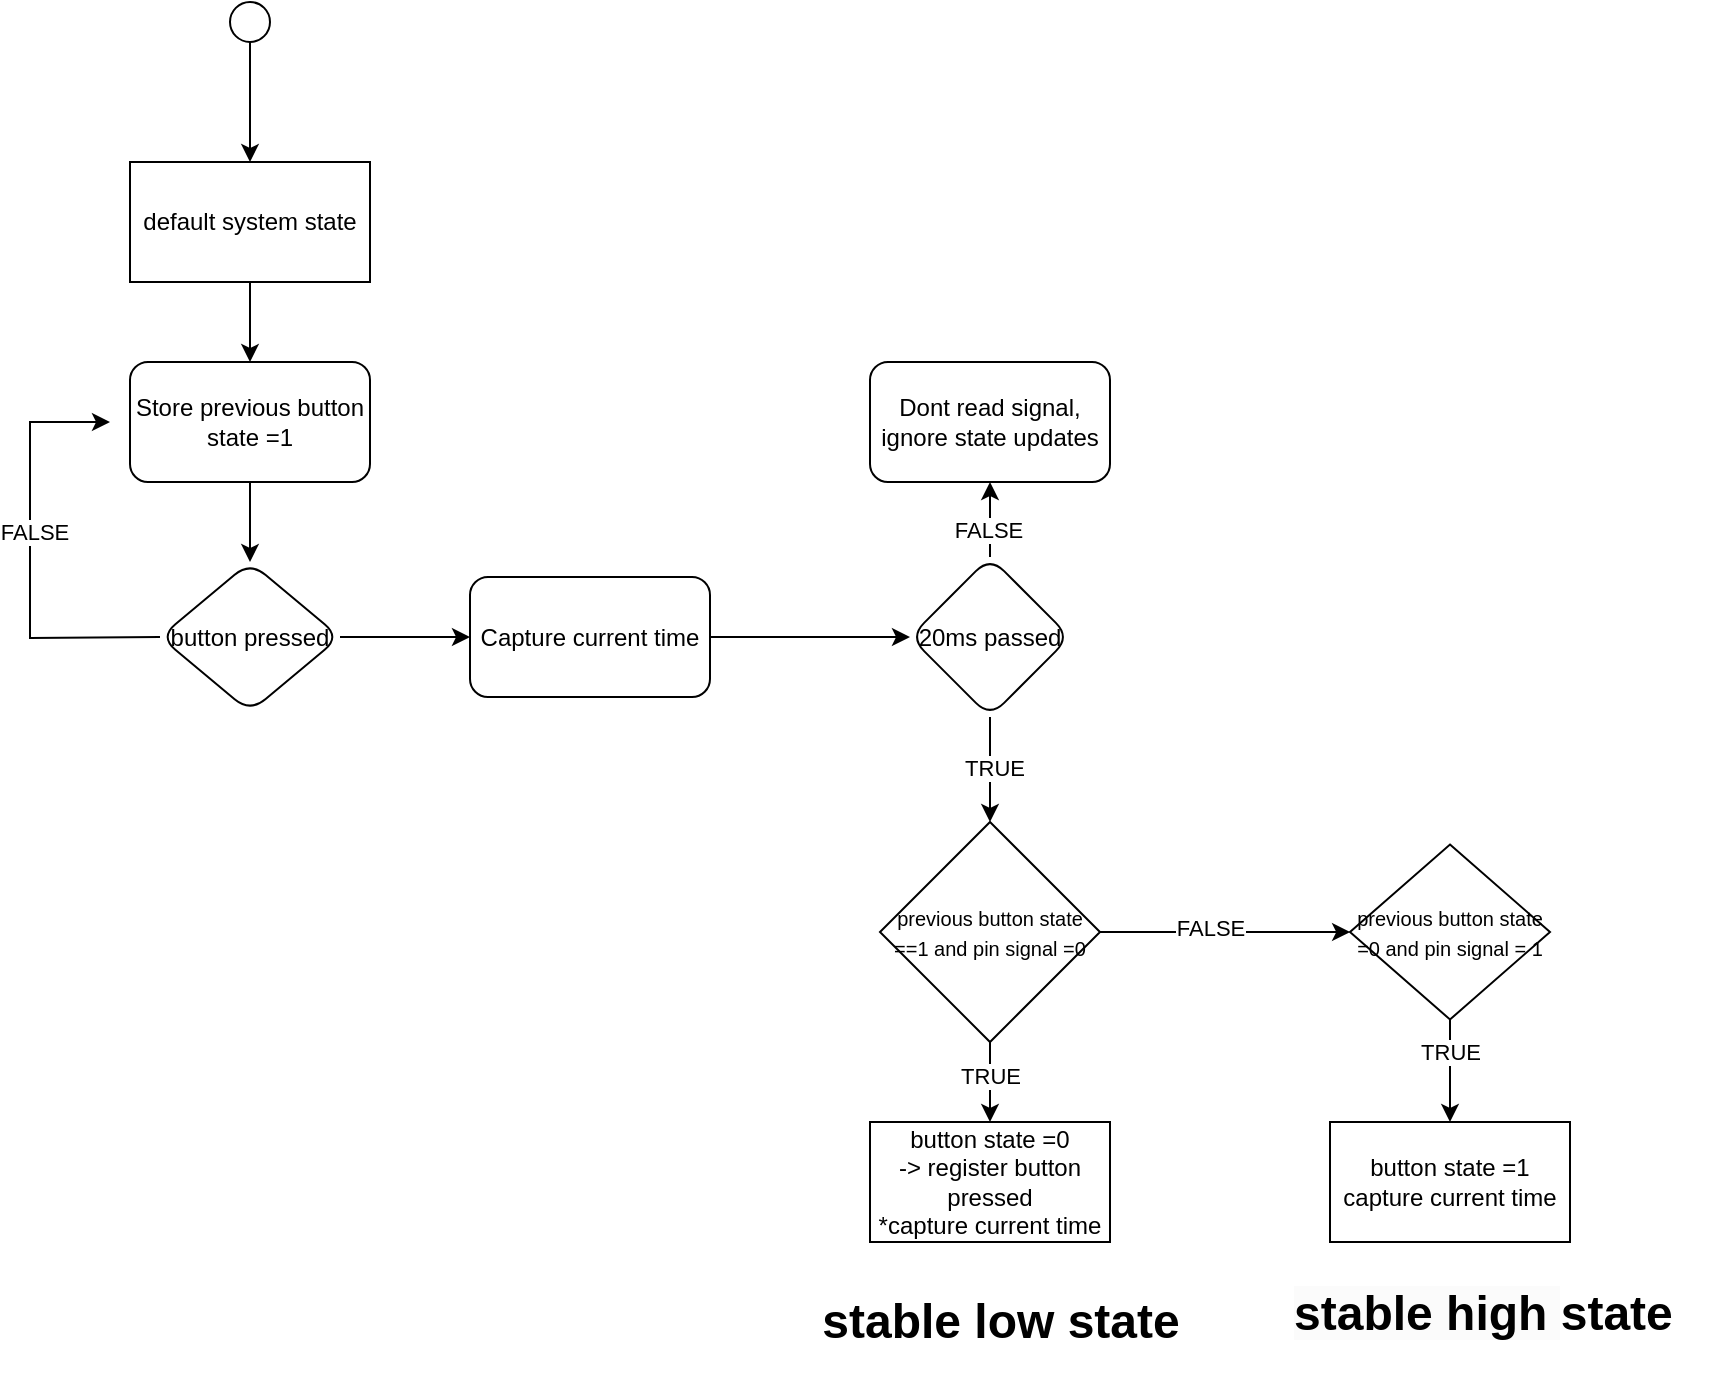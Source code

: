 <mxfile version="24.1.0" type="device">
  <diagram name="Page-1" id="7e0a89b8-554c-2b80-1dc8-d5c74ca68de4">
    <mxGraphModel dx="1120" dy="572" grid="1" gridSize="10" guides="1" tooltips="1" connect="1" arrows="1" fold="1" page="1" pageScale="1" pageWidth="1100" pageHeight="850" background="none" math="0" shadow="0">
      <root>
        <mxCell id="0" />
        <mxCell id="1" parent="0" />
        <mxCell id="PLWNsztE8Judn4N5iZ9i-6" value="" style="edgeStyle=orthogonalEdgeStyle;rounded=0;orthogonalLoop=1;jettySize=auto;html=1;" edge="1" parent="1" source="PLWNsztE8Judn4N5iZ9i-2">
          <mxGeometry relative="1" as="geometry">
            <mxPoint x="290" y="250" as="targetPoint" />
          </mxGeometry>
        </mxCell>
        <mxCell id="PLWNsztE8Judn4N5iZ9i-2" value="default system state" style="rounded=0;whiteSpace=wrap;html=1;" vertex="1" parent="1">
          <mxGeometry x="230" y="150" width="120" height="60" as="geometry" />
        </mxCell>
        <mxCell id="PLWNsztE8Judn4N5iZ9i-4" value="" style="edgeStyle=orthogonalEdgeStyle;rounded=0;orthogonalLoop=1;jettySize=auto;html=1;" edge="1" parent="1" source="PLWNsztE8Judn4N5iZ9i-3" target="PLWNsztE8Judn4N5iZ9i-2">
          <mxGeometry relative="1" as="geometry" />
        </mxCell>
        <mxCell id="PLWNsztE8Judn4N5iZ9i-3" value="" style="ellipse;whiteSpace=wrap;html=1;aspect=fixed;" vertex="1" parent="1">
          <mxGeometry x="280" y="70" width="20" height="20" as="geometry" />
        </mxCell>
        <mxCell id="PLWNsztE8Judn4N5iZ9i-15" value="" style="edgeStyle=orthogonalEdgeStyle;rounded=0;orthogonalLoop=1;jettySize=auto;html=1;" edge="1" parent="1" source="PLWNsztE8Judn4N5iZ9i-13" target="PLWNsztE8Judn4N5iZ9i-14">
          <mxGeometry relative="1" as="geometry" />
        </mxCell>
        <mxCell id="PLWNsztE8Judn4N5iZ9i-13" value="Store previous button state =1" style="rounded=1;whiteSpace=wrap;html=1;" vertex="1" parent="1">
          <mxGeometry x="230" y="250" width="120" height="60" as="geometry" />
        </mxCell>
        <mxCell id="PLWNsztE8Judn4N5iZ9i-19" value="" style="edgeStyle=orthogonalEdgeStyle;rounded=0;orthogonalLoop=1;jettySize=auto;html=1;" edge="1" parent="1" source="PLWNsztE8Judn4N5iZ9i-14" target="PLWNsztE8Judn4N5iZ9i-18">
          <mxGeometry relative="1" as="geometry" />
        </mxCell>
        <mxCell id="PLWNsztE8Judn4N5iZ9i-14" value="button pressed" style="rhombus;whiteSpace=wrap;html=1;rounded=1;" vertex="1" parent="1">
          <mxGeometry x="245" y="350" width="90" height="75" as="geometry" />
        </mxCell>
        <mxCell id="PLWNsztE8Judn4N5iZ9i-16" value="" style="endArrow=classic;html=1;rounded=0;exitX=0;exitY=0.5;exitDx=0;exitDy=0;" edge="1" parent="1" source="PLWNsztE8Judn4N5iZ9i-14">
          <mxGeometry width="50" height="50" relative="1" as="geometry">
            <mxPoint x="520" y="320" as="sourcePoint" />
            <mxPoint x="220" y="280" as="targetPoint" />
            <Array as="points">
              <mxPoint x="180" y="388" />
              <mxPoint x="180" y="280" />
            </Array>
          </mxGeometry>
        </mxCell>
        <mxCell id="PLWNsztE8Judn4N5iZ9i-17" value="FALSE" style="edgeLabel;html=1;align=center;verticalAlign=middle;resizable=0;points=[];" vertex="1" connectable="0" parent="PLWNsztE8Judn4N5iZ9i-16">
          <mxGeometry x="0.108" y="-2" relative="1" as="geometry">
            <mxPoint as="offset" />
          </mxGeometry>
        </mxCell>
        <mxCell id="PLWNsztE8Judn4N5iZ9i-21" value="" style="edgeStyle=orthogonalEdgeStyle;rounded=0;orthogonalLoop=1;jettySize=auto;html=1;" edge="1" parent="1" source="PLWNsztE8Judn4N5iZ9i-18" target="PLWNsztE8Judn4N5iZ9i-20">
          <mxGeometry relative="1" as="geometry" />
        </mxCell>
        <mxCell id="PLWNsztE8Judn4N5iZ9i-18" value="Capture current time" style="whiteSpace=wrap;html=1;rounded=1;" vertex="1" parent="1">
          <mxGeometry x="400" y="357.5" width="120" height="60" as="geometry" />
        </mxCell>
        <mxCell id="PLWNsztE8Judn4N5iZ9i-23" value="" style="edgeStyle=orthogonalEdgeStyle;rounded=0;orthogonalLoop=1;jettySize=auto;html=1;" edge="1" parent="1" source="PLWNsztE8Judn4N5iZ9i-20" target="PLWNsztE8Judn4N5iZ9i-22">
          <mxGeometry relative="1" as="geometry" />
        </mxCell>
        <mxCell id="PLWNsztE8Judn4N5iZ9i-30" value="FALSE" style="edgeLabel;html=1;align=center;verticalAlign=middle;resizable=0;points=[];" vertex="1" connectable="0" parent="PLWNsztE8Judn4N5iZ9i-23">
          <mxGeometry x="-0.318" y="1" relative="1" as="geometry">
            <mxPoint y="1" as="offset" />
          </mxGeometry>
        </mxCell>
        <mxCell id="PLWNsztE8Judn4N5iZ9i-27" value="" style="edgeStyle=orthogonalEdgeStyle;rounded=0;orthogonalLoop=1;jettySize=auto;html=1;" edge="1" parent="1" source="PLWNsztE8Judn4N5iZ9i-20">
          <mxGeometry relative="1" as="geometry">
            <mxPoint x="660" y="480" as="targetPoint" />
          </mxGeometry>
        </mxCell>
        <mxCell id="PLWNsztE8Judn4N5iZ9i-32" value="TRUE" style="edgeLabel;html=1;align=center;verticalAlign=middle;resizable=0;points=[];" vertex="1" connectable="0" parent="PLWNsztE8Judn4N5iZ9i-27">
          <mxGeometry x="-0.067" y="2" relative="1" as="geometry">
            <mxPoint y="1" as="offset" />
          </mxGeometry>
        </mxCell>
        <mxCell id="PLWNsztE8Judn4N5iZ9i-20" value="20ms passed" style="rhombus;whiteSpace=wrap;html=1;rounded=1;" vertex="1" parent="1">
          <mxGeometry x="620" y="347.5" width="80" height="80" as="geometry" />
        </mxCell>
        <mxCell id="PLWNsztE8Judn4N5iZ9i-22" value="Dont read signal, ignore state updates" style="whiteSpace=wrap;html=1;rounded=1;" vertex="1" parent="1">
          <mxGeometry x="600" y="250" width="120" height="60" as="geometry" />
        </mxCell>
        <mxCell id="PLWNsztE8Judn4N5iZ9i-35" value="" style="edgeStyle=orthogonalEdgeStyle;rounded=0;orthogonalLoop=1;jettySize=auto;html=1;" edge="1" parent="1" source="PLWNsztE8Judn4N5iZ9i-33" target="PLWNsztE8Judn4N5iZ9i-34">
          <mxGeometry relative="1" as="geometry" />
        </mxCell>
        <mxCell id="PLWNsztE8Judn4N5iZ9i-36" value="FALSE" style="edgeLabel;html=1;align=center;verticalAlign=middle;resizable=0;points=[];" vertex="1" connectable="0" parent="PLWNsztE8Judn4N5iZ9i-35">
          <mxGeometry x="-0.117" y="2" relative="1" as="geometry">
            <mxPoint as="offset" />
          </mxGeometry>
        </mxCell>
        <mxCell id="PLWNsztE8Judn4N5iZ9i-38" value="" style="edgeStyle=orthogonalEdgeStyle;rounded=0;orthogonalLoop=1;jettySize=auto;html=1;" edge="1" parent="1" source="PLWNsztE8Judn4N5iZ9i-33" target="PLWNsztE8Judn4N5iZ9i-37">
          <mxGeometry relative="1" as="geometry" />
        </mxCell>
        <mxCell id="PLWNsztE8Judn4N5iZ9i-42" value="TRUE" style="edgeLabel;html=1;align=center;verticalAlign=middle;resizable=0;points=[];" vertex="1" connectable="0" parent="PLWNsztE8Judn4N5iZ9i-38">
          <mxGeometry x="-0.183" relative="1" as="geometry">
            <mxPoint as="offset" />
          </mxGeometry>
        </mxCell>
        <mxCell id="PLWNsztE8Judn4N5iZ9i-33" value="&lt;font style=&quot;font-size: 10px;&quot;&gt;previous button state ==1 and pin signal =0&lt;/font&gt;" style="rhombus;whiteSpace=wrap;html=1;" vertex="1" parent="1">
          <mxGeometry x="605" y="480" width="110" height="110" as="geometry" />
        </mxCell>
        <mxCell id="PLWNsztE8Judn4N5iZ9i-40" value="" style="edgeStyle=orthogonalEdgeStyle;rounded=0;orthogonalLoop=1;jettySize=auto;html=1;" edge="1" parent="1" source="PLWNsztE8Judn4N5iZ9i-34" target="PLWNsztE8Judn4N5iZ9i-39">
          <mxGeometry relative="1" as="geometry" />
        </mxCell>
        <mxCell id="PLWNsztE8Judn4N5iZ9i-41" value="TRUE" style="edgeLabel;html=1;align=center;verticalAlign=middle;resizable=0;points=[];" vertex="1" connectable="0" parent="PLWNsztE8Judn4N5iZ9i-40">
          <mxGeometry x="-0.371" relative="1" as="geometry">
            <mxPoint as="offset" />
          </mxGeometry>
        </mxCell>
        <mxCell id="PLWNsztE8Judn4N5iZ9i-34" value="&lt;font style=&quot;font-size: 10px;&quot;&gt;previous button state =0 and pin signal = 1&lt;/font&gt;" style="rhombus;whiteSpace=wrap;html=1;" vertex="1" parent="1">
          <mxGeometry x="840" y="491.25" width="100" height="87.5" as="geometry" />
        </mxCell>
        <mxCell id="PLWNsztE8Judn4N5iZ9i-37" value="button state =0&lt;div&gt;-&amp;gt; register button pressed&lt;/div&gt;&lt;div&gt;*capture current time&lt;/div&gt;" style="whiteSpace=wrap;html=1;" vertex="1" parent="1">
          <mxGeometry x="600" y="630" width="120" height="60" as="geometry" />
        </mxCell>
        <mxCell id="PLWNsztE8Judn4N5iZ9i-39" value="button state =1&lt;div&gt;capture current time&lt;/div&gt;" style="whiteSpace=wrap;html=1;" vertex="1" parent="1">
          <mxGeometry x="830" y="630" width="120" height="60" as="geometry" />
        </mxCell>
        <mxCell id="PLWNsztE8Judn4N5iZ9i-44" value="stable low state" style="text;strokeColor=none;fillColor=none;html=1;fontSize=24;fontStyle=1;verticalAlign=middle;align=center;" vertex="1" parent="1">
          <mxGeometry x="615" y="710" width="100" height="40" as="geometry" />
        </mxCell>
        <mxCell id="PLWNsztE8Judn4N5iZ9i-46" value="&lt;span style=&quot;color: rgb(0, 0, 0); font-family: Helvetica; font-size: 24px; font-style: normal; font-variant-ligatures: normal; font-variant-caps: normal; font-weight: 700; letter-spacing: normal; orphans: 2; text-align: center; text-indent: 0px; text-transform: none; widows: 2; word-spacing: 0px; -webkit-text-stroke-width: 0px; white-space: nowrap; background-color: rgb(251, 251, 251); text-decoration-thickness: initial; text-decoration-style: initial; text-decoration-color: initial; display: inline !important; float: none;&quot;&gt;stable high&amp;nbsp;&lt;/span&gt;&lt;span style=&quot;font-size: 24px; font-weight: 700; text-align: center; text-wrap: nowrap;&quot;&gt;state&lt;/span&gt;" style="text;whiteSpace=wrap;html=1;" vertex="1" parent="1">
          <mxGeometry x="810" y="705" width="210" height="50" as="geometry" />
        </mxCell>
      </root>
    </mxGraphModel>
  </diagram>
</mxfile>
